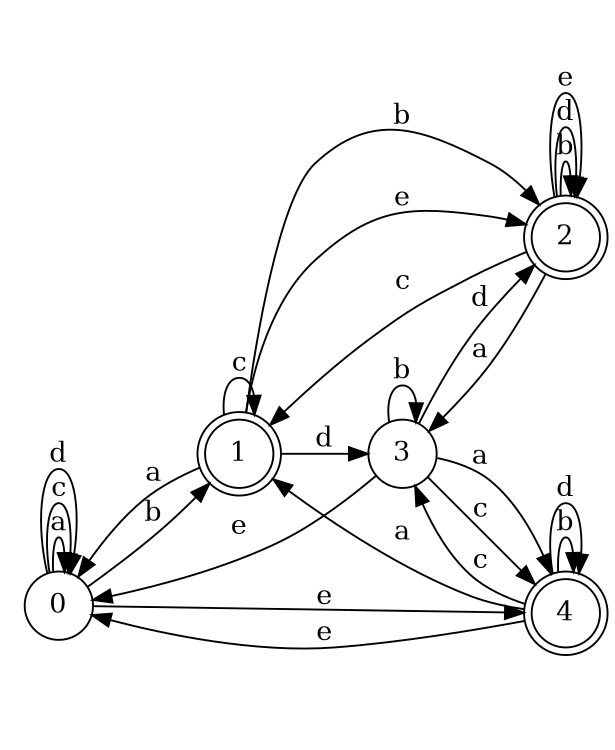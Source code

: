 digraph n4_10 {
__start0 [label="" shape="none"];

rankdir=LR;
size="8,5";

s0 [style="filled", color="black", fillcolor="white" shape="circle", label="0"];
s1 [style="rounded,filled", color="black", fillcolor="white" shape="doublecircle", label="1"];
s2 [style="rounded,filled", color="black", fillcolor="white" shape="doublecircle", label="2"];
s3 [style="filled", color="black", fillcolor="white" shape="circle", label="3"];
s4 [style="rounded,filled", color="black", fillcolor="white" shape="doublecircle", label="4"];
s0 -> s0 [label="a"];
s0 -> s1 [label="b"];
s0 -> s0 [label="c"];
s0 -> s0 [label="d"];
s0 -> s4 [label="e"];
s1 -> s0 [label="a"];
s1 -> s2 [label="b"];
s1 -> s1 [label="c"];
s1 -> s3 [label="d"];
s1 -> s2 [label="e"];
s2 -> s3 [label="a"];
s2 -> s2 [label="b"];
s2 -> s1 [label="c"];
s2 -> s2 [label="d"];
s2 -> s2 [label="e"];
s3 -> s4 [label="a"];
s3 -> s3 [label="b"];
s3 -> s4 [label="c"];
s3 -> s2 [label="d"];
s3 -> s0 [label="e"];
s4 -> s1 [label="a"];
s4 -> s4 [label="b"];
s4 -> s3 [label="c"];
s4 -> s4 [label="d"];
s4 -> s0 [label="e"];

}